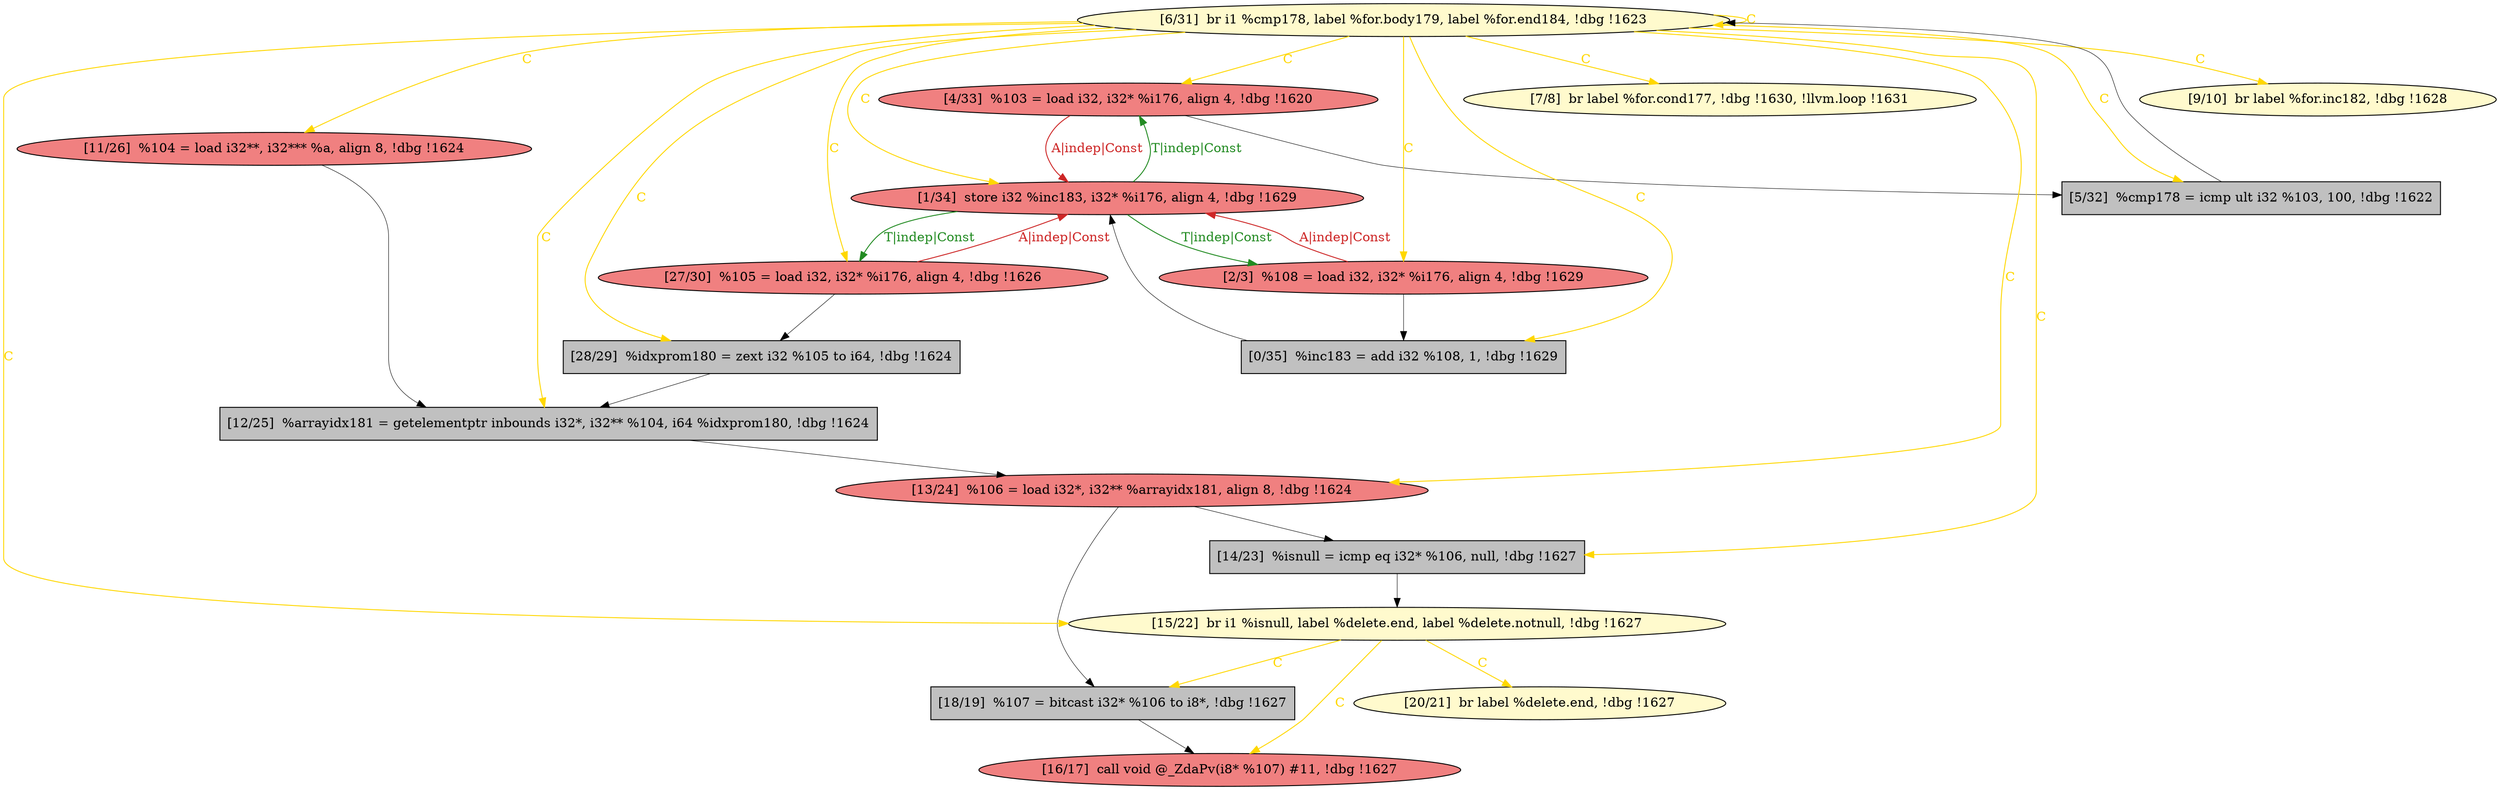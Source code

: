 
digraph G {


node5543 [fillcolor=lemonchiffon,label="[15/22]  br i1 %isnull, label %delete.end, label %delete.notnull, !dbg !1627",shape=ellipse,style=filled ]
node5544 [fillcolor=grey,label="[18/19]  %107 = bitcast i32* %106 to i8*, !dbg !1627",shape=rectangle,style=filled ]
node5532 [fillcolor=lemonchiffon,label="[7/8]  br label %for.cond177, !dbg !1630, !llvm.loop !1631",shape=ellipse,style=filled ]
node5534 [fillcolor=lightcoral,label="[4/33]  %103 = load i32, i32* %i176, align 4, !dbg !1620",shape=ellipse,style=filled ]
node5530 [fillcolor=lightcoral,label="[11/26]  %104 = load i32**, i32*** %a, align 8, !dbg !1624",shape=ellipse,style=filled ]
node5538 [fillcolor=lightcoral,label="[13/24]  %106 = load i32*, i32** %arrayidx181, align 8, !dbg !1624",shape=ellipse,style=filled ]
node5527 [fillcolor=grey,label="[0/35]  %inc183 = add i32 %108, 1, !dbg !1629",shape=rectangle,style=filled ]
node5531 [fillcolor=lightcoral,label="[16/17]  call void @_ZdaPv(i8* %107) #11, !dbg !1627",shape=ellipse,style=filled ]
node5535 [fillcolor=grey,label="[28/29]  %idxprom180 = zext i32 %105 to i64, !dbg !1624",shape=rectangle,style=filled ]
node5528 [fillcolor=lemonchiffon,label="[6/31]  br i1 %cmp178, label %for.body179, label %for.end184, !dbg !1623",shape=ellipse,style=filled ]
node5529 [fillcolor=lemonchiffon,label="[9/10]  br label %for.inc182, !dbg !1628",shape=ellipse,style=filled ]
node5533 [fillcolor=lightcoral,label="[2/3]  %108 = load i32, i32* %i176, align 4, !dbg !1629",shape=ellipse,style=filled ]
node5536 [fillcolor=lightcoral,label="[27/30]  %105 = load i32, i32* %i176, align 4, !dbg !1626",shape=ellipse,style=filled ]
node5537 [fillcolor=lemonchiffon,label="[20/21]  br label %delete.end, !dbg !1627",shape=ellipse,style=filled ]
node5539 [fillcolor=lightcoral,label="[1/34]  store i32 %inc183, i32* %i176, align 4, !dbg !1629",shape=ellipse,style=filled ]
node5540 [fillcolor=grey,label="[5/32]  %cmp178 = icmp ult i32 %103, 100, !dbg !1622",shape=rectangle,style=filled ]
node5542 [fillcolor=grey,label="[14/23]  %isnull = icmp eq i32* %106, null, !dbg !1627",shape=rectangle,style=filled ]
node5541 [fillcolor=grey,label="[12/25]  %arrayidx181 = getelementptr inbounds i32*, i32** %104, i64 %idxprom180, !dbg !1624",shape=rectangle,style=filled ]

node5539->node5534 [style=solid,color=forestgreen,label="T|indep|Const",penwidth=1.0,fontcolor=forestgreen ]
node5541->node5538 [style=solid,color=black,label="",penwidth=0.5,fontcolor=black ]
node5543->node5544 [style=solid,color=gold,label="C",penwidth=1.0,fontcolor=gold ]
node5528->node5530 [style=solid,color=gold,label="C",penwidth=1.0,fontcolor=gold ]
node5528->node5533 [style=solid,color=gold,label="C",penwidth=1.0,fontcolor=gold ]
node5540->node5528 [style=solid,color=black,label="",penwidth=0.5,fontcolor=black ]
node5534->node5540 [style=solid,color=black,label="",penwidth=0.5,fontcolor=black ]
node5534->node5539 [style=solid,color=firebrick3,label="A|indep|Const",penwidth=1.0,fontcolor=firebrick3 ]
node5536->node5539 [style=solid,color=firebrick3,label="A|indep|Const",penwidth=1.0,fontcolor=firebrick3 ]
node5539->node5536 [style=solid,color=forestgreen,label="T|indep|Const",penwidth=1.0,fontcolor=forestgreen ]
node5528->node5542 [style=solid,color=gold,label="C",penwidth=1.0,fontcolor=gold ]
node5542->node5543 [style=solid,color=black,label="",penwidth=0.5,fontcolor=black ]
node5533->node5527 [style=solid,color=black,label="",penwidth=0.5,fontcolor=black ]
node5530->node5541 [style=solid,color=black,label="",penwidth=0.5,fontcolor=black ]
node5528->node5528 [style=solid,color=gold,label="C",penwidth=1.0,fontcolor=gold ]
node5544->node5531 [style=solid,color=black,label="",penwidth=0.5,fontcolor=black ]
node5528->node5536 [style=solid,color=gold,label="C",penwidth=1.0,fontcolor=gold ]
node5528->node5541 [style=solid,color=gold,label="C",penwidth=1.0,fontcolor=gold ]
node5528->node5543 [style=solid,color=gold,label="C",penwidth=1.0,fontcolor=gold ]
node5536->node5535 [style=solid,color=black,label="",penwidth=0.5,fontcolor=black ]
node5528->node5538 [style=solid,color=gold,label="C",penwidth=1.0,fontcolor=gold ]
node5528->node5535 [style=solid,color=gold,label="C",penwidth=1.0,fontcolor=gold ]
node5528->node5532 [style=solid,color=gold,label="C",penwidth=1.0,fontcolor=gold ]
node5528->node5540 [style=solid,color=gold,label="C",penwidth=1.0,fontcolor=gold ]
node5528->node5539 [style=solid,color=gold,label="C",penwidth=1.0,fontcolor=gold ]
node5543->node5537 [style=solid,color=gold,label="C",penwidth=1.0,fontcolor=gold ]
node5538->node5544 [style=solid,color=black,label="",penwidth=0.5,fontcolor=black ]
node5535->node5541 [style=solid,color=black,label="",penwidth=0.5,fontcolor=black ]
node5528->node5534 [style=solid,color=gold,label="C",penwidth=1.0,fontcolor=gold ]
node5528->node5527 [style=solid,color=gold,label="C",penwidth=1.0,fontcolor=gold ]
node5543->node5531 [style=solid,color=gold,label="C",penwidth=1.0,fontcolor=gold ]
node5539->node5533 [style=solid,color=forestgreen,label="T|indep|Const",penwidth=1.0,fontcolor=forestgreen ]
node5527->node5539 [style=solid,color=black,label="",penwidth=0.5,fontcolor=black ]
node5538->node5542 [style=solid,color=black,label="",penwidth=0.5,fontcolor=black ]
node5528->node5529 [style=solid,color=gold,label="C",penwidth=1.0,fontcolor=gold ]
node5533->node5539 [style=solid,color=firebrick3,label="A|indep|Const",penwidth=1.0,fontcolor=firebrick3 ]


}

